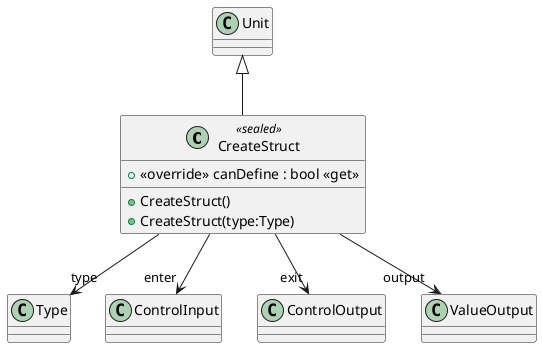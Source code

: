 @startuml
class CreateStruct <<sealed>> {
    + CreateStruct()
    + CreateStruct(type:Type)
    + <<override>> canDefine : bool <<get>>
}
Unit <|-- CreateStruct
CreateStruct --> "type" Type
CreateStruct --> "enter" ControlInput
CreateStruct --> "exit" ControlOutput
CreateStruct --> "output" ValueOutput
@enduml
